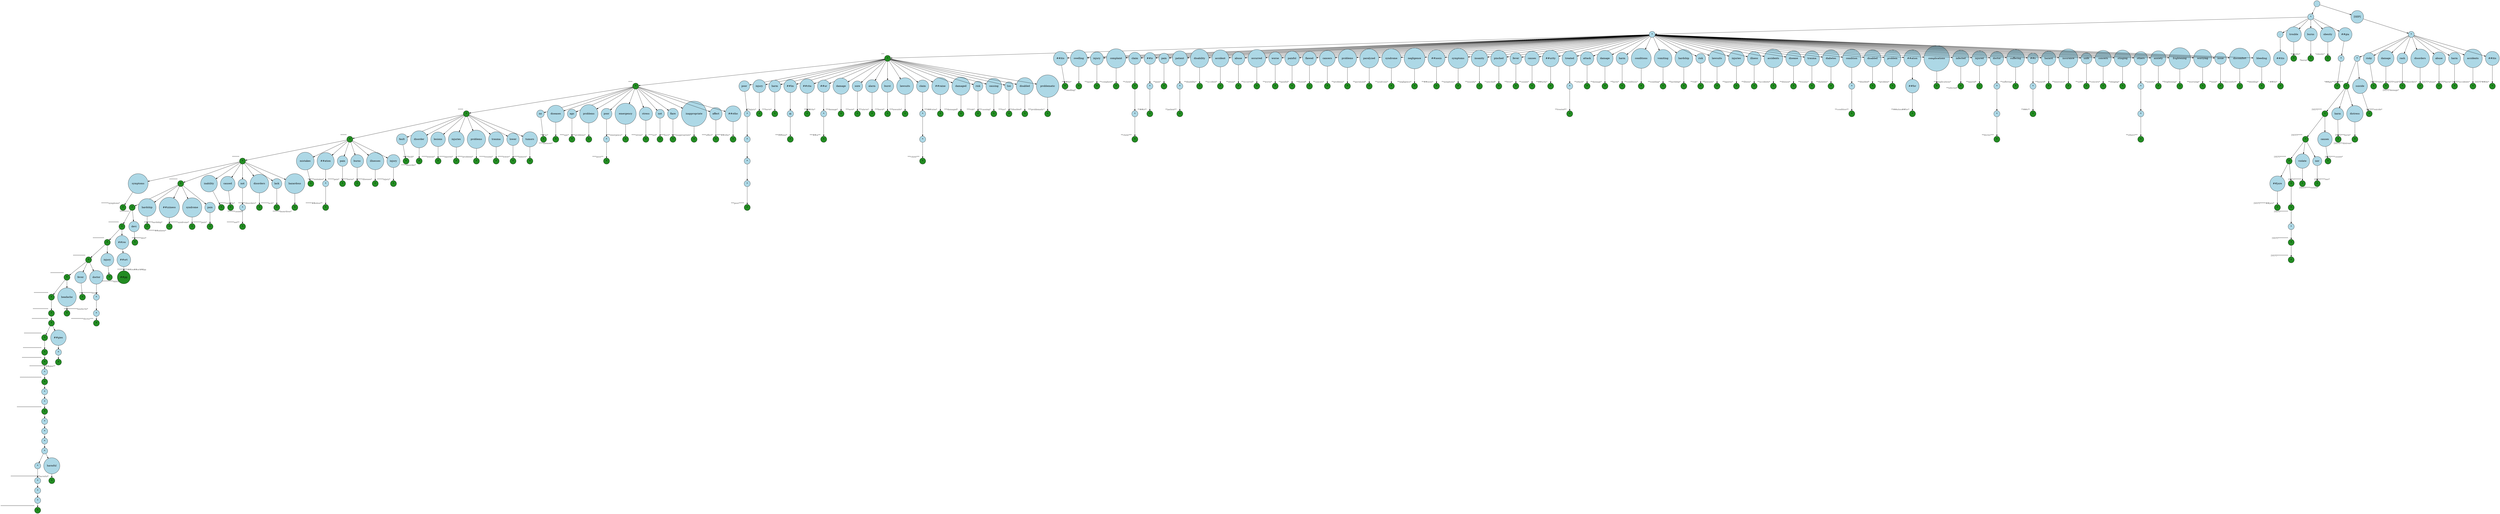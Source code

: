 digraph {
graph [
  nodesep=0.25,
  ranksep=0.3,
  splines=line
];
node [
  style=filled,
  fillcolor=lightblue,
  shape=circle
];
edge [
  arrowsize=0.8,
  color=black
];

93924689693904 [
  label=""
];
93924689733256 [
  label="*"
];
139735017343856 [
  label="*"
];
139735017342176 [
  label="*"
  xlabel=<<FONT COLOR="grey25" POINT-SIZE="12">***</FONT>>
  fillcolor="forestgreen"
  color="black"
];
139735017344000 [
  label="*"
  xlabel=<<FONT COLOR="grey25" POINT-SIZE="12">****</FONT>>
  fillcolor="forestgreen"
  color="black"
];
139735017344144 [
  label="*"
  xlabel=<<FONT COLOR="grey25" POINT-SIZE="12">*****</FONT>>
  fillcolor="forestgreen"
  color="black"
];
139735017344288 [
  label="*"
  xlabel=<<FONT COLOR="grey25" POINT-SIZE="12">******</FONT>>
  fillcolor="forestgreen"
  color="black"
];
139735017344432 [
  label="*"
  xlabel=<<FONT COLOR="grey25" POINT-SIZE="12">*******</FONT>>
  fillcolor="forestgreen"
  color="black"
];
139735017809584 [
  label="symptoms"
];
139735017813872 [
  label="*"
  xlabel=<<FONT COLOR="grey25" POINT-SIZE="12">*******symptoms*</FONT>>
  fillcolor="forestgreen"
  color="black"
];
139735017804720 [
  label="*"
  xlabel=<<FONT COLOR="grey25" POINT-SIZE="12">********</FONT>>
  fillcolor="forestgreen"
  color="black"
];
139735017803312 [
  label="*"
  xlabel=<<FONT COLOR="grey25" POINT-SIZE="12">*********</FONT>>
  fillcolor="forestgreen"
  color="black"
];
139735017802928 [
  label="*"
  xlabel=<<FONT COLOR="grey25" POINT-SIZE="12">**********</FONT>>
  fillcolor="forestgreen"
  color="black"
];
139735017805168 [
  label="*"
  xlabel=<<FONT COLOR="grey25" POINT-SIZE="12">***********</FONT>>
  fillcolor="forestgreen"
  color="black"
];
139735017813552 [
  label="*"
  xlabel=<<FONT COLOR="grey25" POINT-SIZE="12">************</FONT>>
  fillcolor="forestgreen"
  color="black"
];
139735017811888 [
  label="*"
  xlabel=<<FONT COLOR="grey25" POINT-SIZE="12">*************</FONT>>
  fillcolor="forestgreen"
  color="black"
];
139735017805552 [
  label="*"
  xlabel=<<FONT COLOR="grey25" POINT-SIZE="12">**************</FONT>>
  fillcolor="forestgreen"
  color="black"
];
139735017815472 [
  label="*"
  xlabel=<<FONT COLOR="grey25" POINT-SIZE="12">***************</FONT>>
  fillcolor="forestgreen"
  color="black"
];
139735017807408 [
  label="*"
  xlabel=<<FONT COLOR="grey25" POINT-SIZE="12">****************</FONT>>
  fillcolor="forestgreen"
  color="black"
];
139735017813360 [
  label="*"
  xlabel=<<FONT COLOR="grey25" POINT-SIZE="12">*****************</FONT>>
  fillcolor="forestgreen"
  color="black"
];
139735017807472 [
  label="*"
  xlabel=<<FONT COLOR="grey25" POINT-SIZE="12">******************</FONT>>
  fillcolor="forestgreen"
  color="black"
];
139735017814192 [
  label="*"
  xlabel=<<FONT COLOR="grey25" POINT-SIZE="12">*******************</FONT>>
  fillcolor="forestgreen"
  color="black"
];
139735017807600 [
  label="*"
];
139735017803696 [
  label="*"
  xlabel=<<FONT COLOR="grey25" POINT-SIZE="12">*********************</FONT>>
  fillcolor="forestgreen"
  color="black"
];
139735017808176 [
  label="*"
];
139735017813616 [
  label="*"
];
139735050513792 [
  label="*"
  xlabel=<<FONT COLOR="grey25" POINT-SIZE="12">************************</FONT>>
  fillcolor="forestgreen"
  color="black"
];
139735050507152 [
  label="*"
];
139735050505072 [
  label="*"
];
139735050510992 [
  label="*"
];
139735050511312 [
  label="*"
];
139735050505792 [
  label="*"
];
139735050512752 [
  label="*"
];
139735050517312 [
  label="*"
];
139735050512592 [
  label="*"
];
139735050504032 [
  label="*"
  xlabel=<<FONT COLOR="grey25" POINT-SIZE="12">*********************************</FONT>>
  fillcolor="forestgreen"
  color="black"
];
139735050511872 [
  label="harmful"
];
139735050504912 [
  label="*"
  xlabel=<<FONT COLOR="grey25" POINT-SIZE="12">****************************harmful*</FONT>>
  fillcolor="forestgreen"
  color="black"
];
139735017808944 [
  label="##gies"
];
139735017801456 [
  label="*"
];
139739731859440 [
  label="*"
  xlabel=<<FONT COLOR="grey25" POINT-SIZE="12">****************##gies**</FONT>>
  fillcolor="forestgreen"
  color="black"
];
139735017815344 [
  label="headache"
];
139735017807216 [
  label="*"
  xlabel=<<FONT COLOR="grey25" POINT-SIZE="12">*************headache*</FONT>>
  fillcolor="forestgreen"
  color="black"
];
139735017804464 [
  label="fever"
];
139735164545776 [
  label="*"
  xlabel=<<FONT COLOR="grey25" POINT-SIZE="12">************fever*</FONT>>
  fillcolor="forestgreen"
  color="black"
];
139735164546928 [
  label="doctor"
];
139735164538608 [
  label="*"
];
139735164538800 [
  label="*"
];
139735164535792 [
  label="*"
  xlabel=<<FONT COLOR="grey25" POINT-SIZE="12">************doctor***</FONT>>
  fillcolor="forestgreen"
  color="black"
];
139735164536560 [
  label="injury"
];
139735164543152 [
  label="*"
  xlabel=<<FONT COLOR="grey25" POINT-SIZE="12">***********injury*</FONT>>
  fillcolor="forestgreen"
  color="black"
];
139735164535664 [
  label="##ive"
];
139735164547312 [
  label="##ort"
];
139739382122256 [
  label="##pp"
  xlabel=<<FONT COLOR="grey25" POINT-SIZE="12">**********##ive##ort##pp</FONT>>
  fillcolor="forestgreen"
  color="black"
];
139735164540208 [
  label="devi"
];
139735164546544 [
  label="*"
  xlabel=<<FONT COLOR="grey25" POINT-SIZE="12">*********devi*</FONT>>
  fillcolor="forestgreen"
  color="black"
];
139735164543664 [
  label="hardship"
];
139735164547952 [
  label="*"
  xlabel=<<FONT COLOR="grey25" POINT-SIZE="12">********hardship*</FONT>>
  fillcolor="forestgreen"
  color="black"
];
139735164544624 [
  label="##zziness"
];
139735164551024 [
  label="*"
  xlabel=<<FONT COLOR="grey25" POINT-SIZE="12">********##zziness*</FONT>>
  fillcolor="forestgreen"
  color="black"
];
139735164548656 [
  label="syndrome"
];
139735164546608 [
  label="*"
  xlabel=<<FONT COLOR="grey25" POINT-SIZE="12">********syndrome*</FONT>>
  fillcolor="forestgreen"
  color="black"
];
139735164537456 [
  label="pain"
];
139735164537200 [
  label="*"
  xlabel=<<FONT COLOR="grey25" POINT-SIZE="12">********pain*</FONT>>
  fillcolor="forestgreen"
  color="black"
];
139735164535024 [
  label="inability"
];
139735164536304 [
  label="*"
  xlabel=<<FONT COLOR="grey25" POINT-SIZE="12">*******inability*</FONT>>
  fillcolor="forestgreen"
  color="black"
];
139735164544944 [
  label="caused"
];
139735164543984 [
  label="*"
  xlabel=<<FONT COLOR="grey25" POINT-SIZE="12">*******caused*</FONT>>
  fillcolor="forestgreen"
  color="black"
];
139735164538096 [
  label="not"
];
139735164544048 [
  label="*"
];
139735164550384 [
  label="*"
  xlabel=<<FONT COLOR="grey25" POINT-SIZE="12">*******not**</FONT>>
  fillcolor="forestgreen"
  color="black"
];
139735164549552 [
  label="disorders"
];
139735164539312 [
  label="*"
  xlabel=<<FONT COLOR="grey25" POINT-SIZE="12">*******disorders*</FONT>>
  fillcolor="forestgreen"
  color="black"
];
139735164535088 [
  label="lack"
];
139735164538160 [
  label="*"
  xlabel=<<FONT COLOR="grey25" POINT-SIZE="12">*******lack*</FONT>>
  fillcolor="forestgreen"
  color="black"
];
139735164550896 [
  label="hazardous"
];
139735164542000 [
  label="*"
  xlabel=<<FONT COLOR="grey25" POINT-SIZE="12">*******hazardous*</FONT>>
  fillcolor="forestgreen"
  color="black"
];
139735164536752 [
  label="mistakes"
];
139735164541936 [
  label="*"
  xlabel=<<FONT COLOR="grey25" POINT-SIZE="12">******mistakes*</FONT>>
  fillcolor="forestgreen"
  color="black"
];
139735164549616 [
  label="##ation"
];
139735164544688 [
  label="*"
];
139735164542192 [
  label="*"
  xlabel=<<FONT COLOR="grey25" POINT-SIZE="12">******##ation**</FONT>>
  fillcolor="forestgreen"
  color="black"
];
139735164545648 [
  label="pain"
];
139735164541360 [
  label="*"
  xlabel=<<FONT COLOR="grey25" POINT-SIZE="12">******pain*</FONT>>
  fillcolor="forestgreen"
  color="black"
];
139735164549360 [
  label="burns"
];
139735164541040 [
  label="*"
  xlabel=<<FONT COLOR="grey25" POINT-SIZE="12">******burns*</FONT>>
  fillcolor="forestgreen"
  color="black"
];
139735164538672 [
  label="illnesses"
];
139735164547376 [
  label="*"
  xlabel=<<FONT COLOR="grey25" POINT-SIZE="12">******illnesses*</FONT>>
  fillcolor="forestgreen"
  color="black"
];
139735164538480 [
  label="injury"
];
139735164534960 [
  label="*"
  xlabel=<<FONT COLOR="grey25" POINT-SIZE="12">******injury*</FONT>>
  fillcolor="forestgreen"
  color="black"
];
139735164538352 [
  label="fault"
];
139735164545840 [
  label="*"
  xlabel=<<FONT COLOR="grey25" POINT-SIZE="12">*****fault*</FONT>>
  fillcolor="forestgreen"
  color="black"
];
139735164550192 [
  label="disorder"
];
139735164545904 [
  label="*"
  xlabel=<<FONT COLOR="grey25" POINT-SIZE="12">*****disorder*</FONT>>
  fillcolor="forestgreen"
  color="black"
];
139735164540912 [
  label="lesions"
];
139735164539696 [
  label="*"
  xlabel=<<FONT COLOR="grey25" POINT-SIZE="12">*****lesions*</FONT>>
  fillcolor="forestgreen"
  color="black"
];
139735164546032 [
  label="injuries"
];
139735164544112 [
  label="*"
  xlabel=<<FONT COLOR="grey25" POINT-SIZE="12">*****injuries*</FONT>>
  fillcolor="forestgreen"
  color="black"
];
139735164547696 [
  label="problems"
];
139735164539568 [
  label="*"
  xlabel=<<FONT COLOR="grey25" POINT-SIZE="12">*****problems*</FONT>>
  fillcolor="forestgreen"
  color="black"
];
139735164535536 [
  label="trauma"
];
139735018308336 [
  label="*"
  xlabel=<<FONT COLOR="grey25" POINT-SIZE="12">*****trauma*</FONT>>
  fillcolor="forestgreen"
  color="black"
];
139735018320112 [
  label="lower"
];
139735018310064 [
  label="*"
  xlabel=<<FONT COLOR="grey25" POINT-SIZE="12">*****lower*</FONT>>
  fillcolor="forestgreen"
  color="black"
];
139735018312624 [
  label="tumors"
];
139735018308656 [
  label="*"
  xlabel=<<FONT COLOR="grey25" POINT-SIZE="12">*****tumors*</FONT>>
  fillcolor="forestgreen"
  color="black"
];
139735017344240 [
  label="no"
];
139735017427552 [
  label="*"
  xlabel=<<FONT COLOR="grey25" POINT-SIZE="12">****no*</FONT>>
  fillcolor="forestgreen"
  color="black"
];
139735018319920 [
  label="diseases"
];
139735018314800 [
  label="*"
  xlabel=<<FONT COLOR="grey25" POINT-SIZE="12">****diseases*</FONT>>
  fillcolor="forestgreen"
  color="black"
];
139735017428224 [
  label="ago"
];
139735018318832 [
  label="*"
  xlabel=<<FONT COLOR="grey25" POINT-SIZE="12">****ago*</FONT>>
  fillcolor="forestgreen"
  color="black"
];
139735018320048 [
  label="problems"
];
139735018317680 [
  label="*"
  xlabel=<<FONT COLOR="grey25" POINT-SIZE="12">****problems*</FONT>>
  fillcolor="forestgreen"
  color="black"
];
139735018315056 [
  label="poor"
];
139735018310192 [
  label="*"
];
139735018311984 [
  label="*"
  xlabel=<<FONT COLOR="grey25" POINT-SIZE="12">****poor**</FONT>>
  fillcolor="forestgreen"
  color="black"
];
139735018314992 [
  label="emergency"
];
139735018316272 [
  label="*"
  xlabel=<<FONT COLOR="grey25" POINT-SIZE="12">****emergency*</FONT>>
  fillcolor="forestgreen"
  color="black"
];
139735018320688 [
  label="stress"
];
139735018317168 [
  label="*"
  xlabel=<<FONT COLOR="grey25" POINT-SIZE="12">****stress*</FONT>>
  fillcolor="forestgreen"
  color="black"
];
139735017428944 [
  label="not"
];
139735018313200 [
  label="*"
  xlabel=<<FONT COLOR="grey25" POINT-SIZE="12">****not*</FONT>>
  fillcolor="forestgreen"
  color="black"
];
139735018322224 [
  label="flare"
];
139735018320432 [
  label="*"
  xlabel=<<FONT COLOR="grey25" POINT-SIZE="12">****flare*</FONT>>
  fillcolor="forestgreen"
  color="black"
];
139735018315248 [
  label="inappropriate"
];
139735018314352 [
  label="*"
  xlabel=<<FONT COLOR="grey25" POINT-SIZE="12">****inappropriate*</FONT>>
  fillcolor="forestgreen"
  color="black"
];
139735018322416 [
  label="affect"
];
139735018323696 [
  label="*"
  xlabel=<<FONT COLOR="grey25" POINT-SIZE="12">****affect*</FONT>>
  fillcolor="forestgreen"
  color="black"
];
139735018311728 [
  label="##otho"
];
139735018323888 [
  label="*"
  xlabel=<<FONT COLOR="grey25" POINT-SIZE="12">****##otho*</FONT>>
  fillcolor="forestgreen"
  color="black"
];
139735017344096 [
  label="poor"
];
139735018311408 [
  label="*"
];
139735018311600 [
  label="*"
];
139735018308144 [
  label="*"
];
139735018314224 [
  label="*"
];
139735018316336 [
  label="*"
  xlabel=<<FONT COLOR="grey25" POINT-SIZE="12">***poor*****</FONT>>
  fillcolor="forestgreen"
  color="black"
];
139735018321328 [
  label="injury"
];
139735018318256 [
  label="*"
  xlabel=<<FONT COLOR="grey25" POINT-SIZE="12">***injury*</FONT>>
  fillcolor="forestgreen"
  color="black"
];
139735017434704 [
  label="harm"
];
139735018319152 [
  label="*"
  xlabel=<<FONT COLOR="grey25" POINT-SIZE="12">***harm*</FONT>>
  fillcolor="forestgreen"
  color="black"
];
139735017434320 [
  label="##lm"
];
139735018316592 [
  label="ai"
];
139735018320880 [
  label="*"
  xlabel=<<FONT COLOR="grey25" POINT-SIZE="12">***##lmai*</FONT>>
  fillcolor="forestgreen"
  color="black"
];
139735018315952 [
  label="##rita"
];
139735018309808 [
  label="*"
  xlabel=<<FONT COLOR="grey25" POINT-SIZE="12">***##rita*</FONT>>
  fillcolor="forestgreen"
  color="black"
];
139735017428608 [
  label="##ur"
];
139735018312176 [
  label="*"
];
139735018313712 [
  label="*"
  xlabel=<<FONT COLOR="grey25" POINT-SIZE="12">***##ur**</FONT>>
  fillcolor="forestgreen"
  color="black"
];
139735018322352 [
  label="damage"
];
139735018309936 [
  label="*"
  xlabel=<<FONT COLOR="grey25" POINT-SIZE="12">***damage*</FONT>>
  fillcolor="forestgreen"
  color="black"
];
139735017436864 [
  label="sore"
];
139735018321648 [
  label="*"
  xlabel=<<FONT COLOR="grey25" POINT-SIZE="12">***sore*</FONT>>
  fillcolor="forestgreen"
  color="black"
];
139735018308720 [
  label="alarm"
];
139735018322608 [
  label="*"
  xlabel=<<FONT COLOR="grey25" POINT-SIZE="12">***alarm*</FONT>>
  fillcolor="forestgreen"
  color="black"
];
139735018314096 [
  label="burst"
];
139735018313392 [
  label="*"
  xlabel=<<FONT COLOR="grey25" POINT-SIZE="12">***burst*</FONT>>
  fillcolor="forestgreen"
  color="black"
];
139735018322544 [
  label="lawsuits"
];
139735018309872 [
  label="*"
  xlabel=<<FONT COLOR="grey25" POINT-SIZE="12">***lawsuits*</FONT>>
  fillcolor="forestgreen"
  color="black"
];
139735018323504 [
  label="claim"
];
139735018315376 [
  label="*"
];
139735018320496 [
  label="*"
];
139735018309744 [
  label="*"
  xlabel=<<FONT COLOR="grey25" POINT-SIZE="12">***claim***</FONT>>
  fillcolor="forestgreen"
  color="black"
];
139735018312048 [
  label="##raine"
];
139735018313904 [
  label="*"
  xlabel=<<FONT COLOR="grey25" POINT-SIZE="12">***##raine*</FONT>>
  fillcolor="forestgreen"
  color="black"
];
139735018309424 [
  label="damaged"
];
139735018322992 [
  label="*"
  xlabel=<<FONT COLOR="grey25" POINT-SIZE="12">***damaged*</FONT>>
  fillcolor="forestgreen"
  color="black"
];
139735016996912 [
  label="risk"
];
139735018323184 [
  label="*"
  xlabel=<<FONT COLOR="grey25" POINT-SIZE="12">***risk*</FONT>>
  fillcolor="forestgreen"
  color="black"
];
139735018314736 [
  label="causing"
];
139735018312496 [
  label="*"
  xlabel=<<FONT COLOR="grey25" POINT-SIZE="12">***causing*</FONT>>
  fillcolor="forestgreen"
  color="black"
];
139735016997728 [
  label="too"
];
139735016997920 [
  label="*"
  xlabel=<<FONT COLOR="grey25" POINT-SIZE="12">***too*</FONT>>
  fillcolor="forestgreen"
  color="black"
];
139735018313136 [
  label="disabled"
];
139735018311664 [
  label="*"
  xlabel=<<FONT COLOR="grey25" POINT-SIZE="12">***disabled*</FONT>>
  fillcolor="forestgreen"
  color="black"
];
139735018311472 [
  label="problematic"
];
139735018307824 [
  label="*"
  xlabel=<<FONT COLOR="grey25" POINT-SIZE="12">***problematic*</FONT>>
  fillcolor="forestgreen"
  color="black"
];
139735018318192 [
  label="##itis"
];
139735018319536 [
  label="*"
  xlabel=<<FONT COLOR="grey25" POINT-SIZE="12">**##itis*</FONT>>
  fillcolor="forestgreen"
  color="black"
];
139735018321776 [
  label="swelling"
];
139735018317040 [
  label="*"
  xlabel=<<FONT COLOR="grey25" POINT-SIZE="12">**swelling*</FONT>>
  fillcolor="forestgreen"
  color="black"
];
139735018310768 [
  label="injury"
];
139735018318576 [
  label="*"
  xlabel=<<FONT COLOR="grey25" POINT-SIZE="12">**injury*</FONT>>
  fillcolor="forestgreen"
  color="black"
];
139739381295792 [
  label="complaint"
];
139739381287536 [
  label="*"
  xlabel=<<FONT COLOR="grey25" POINT-SIZE="12">**complaint*</FONT>>
  fillcolor="forestgreen"
  color="black"
];
139735017000944 [
  label="claim"
];
139739381289904 [
  label="*"
  xlabel=<<FONT COLOR="grey25" POINT-SIZE="12">**claim*</FONT>>
  fillcolor="forestgreen"
  color="black"
];
139739381289456 [
  label="*"
];
139739381289712 [
  label="*"
  xlabel=<<FONT COLOR="grey25" POINT-SIZE="12">**claim***</FONT>>
  fillcolor="forestgreen"
  color="black"
];
139735017001040 [
  label="##is"
];
139735017002048 [
  label="*"
];
139739381289776 [
  label="*"
  xlabel=<<FONT COLOR="grey25" POINT-SIZE="12">**##is**</FONT>>
  fillcolor="forestgreen"
  color="black"
];
139735017002000 [
  label="pain"
];
139735017002720 [
  label="*"
  xlabel=<<FONT COLOR="grey25" POINT-SIZE="12">**pain*</FONT>>
  fillcolor="forestgreen"
  color="black"
];
139739250535408 [
  label="patient"
];
139739381882160 [
  label="*"
];
139739381883184 [
  label="*"
  xlabel=<<FONT COLOR="grey25" POINT-SIZE="12">**patient**</FONT>>
  fillcolor="forestgreen"
  color="black"
];
139739381885552 [
  label="disability"
];
139739383198960 [
  label="*"
  xlabel=<<FONT COLOR="grey25" POINT-SIZE="12">**disability*</FONT>>
  fillcolor="forestgreen"
  color="black"
];
139739378814128 [
  label="accident"
];
139739378799472 [
  label="*"
  xlabel=<<FONT COLOR="grey25" POINT-SIZE="12">**accident*</FONT>>
  fillcolor="forestgreen"
  color="black"
];
139735017004256 [
  label="abuse"
];
139739731273264 [
  label="*"
  xlabel=<<FONT COLOR="grey25" POINT-SIZE="12">**abuse*</FONT>>
  fillcolor="forestgreen"
  color="black"
];
139739731279408 [
  label="occurred"
];
139739378982192 [
  label="*"
  xlabel=<<FONT COLOR="grey25" POINT-SIZE="12">**occurred*</FONT>>
  fillcolor="forestgreen"
  color="black"
];
139735017005312 [
  label="worse"
];
139739378982640 [
  label="*"
  xlabel=<<FONT COLOR="grey25" POINT-SIZE="12">**worse*</FONT>>
  fillcolor="forestgreen"
  color="black"
];
139739378985968 [
  label="painful"
];
139739984803952 [
  label="*"
  xlabel=<<FONT COLOR="grey25" POINT-SIZE="12">**painful*</FONT>>
  fillcolor="forestgreen"
  color="black"
];
139739986005488 [
  label="flawed"
];
139739378843952 [
  label="*"
  xlabel=<<FONT COLOR="grey25" POINT-SIZE="12">**flawed*</FONT>>
  fillcolor="forestgreen"
  color="black"
];
139739378854384 [
  label="cancers"
];
139739382195440 [
  label="*"
  xlabel=<<FONT COLOR="grey25" POINT-SIZE="12">**cancers*</FONT>>
  fillcolor="forestgreen"
  color="black"
];
139739382191344 [
  label="problems"
];
139739381947888 [
  label="*"
  xlabel=<<FONT COLOR="grey25" POINT-SIZE="12">**problems*</FONT>>
  fillcolor="forestgreen"
  color="black"
];
139739381945520 [
  label="paralyzed"
];
139731742501616 [
  label="*"
  xlabel=<<FONT COLOR="grey25" POINT-SIZE="12">**paralyzed*</FONT>>
  fillcolor="forestgreen"
  color="black"
];
139739992473776 [
  label="syndrome"
];
139739382044656 [
  label="*"
  xlabel=<<FONT COLOR="grey25" POINT-SIZE="12">**syndrome*</FONT>>
  fillcolor="forestgreen"
  color="black"
];
139739382053680 [
  label="negligence"
];
139739378911600 [
  label="*"
  xlabel=<<FONT COLOR="grey25" POINT-SIZE="12">**negligence*</FONT>>
  fillcolor="forestgreen"
  color="black"
];
139739378924912 [
  label="##nosis"
];
139739380522160 [
  label="*"
  xlabel=<<FONT COLOR="grey25" POINT-SIZE="12">**##nosis*</FONT>>
  fillcolor="forestgreen"
  color="black"
];
139739380523568 [
  label="symptoms"
];
139739380529520 [
  label="*"
  xlabel=<<FONT COLOR="grey25" POINT-SIZE="12">**symptoms*</FONT>>
  fillcolor="forestgreen"
  color="black"
];
139739380520944 [
  label="insanity"
];
139739380520752 [
  label="*"
  xlabel=<<FONT COLOR="grey25" POINT-SIZE="12">**insanity*</FONT>>
  fillcolor="forestgreen"
  color="black"
];
139739380518064 [
  label="pinched"
];
139739380522736 [
  label="*"
  xlabel=<<FONT COLOR="grey25" POINT-SIZE="12">**pinched*</FONT>>
  fillcolor="forestgreen"
  color="black"
];
139735017008576 [
  label="fever"
];
139739380529264 [
  label="*"
  xlabel=<<FONT COLOR="grey25" POINT-SIZE="12">**fever*</FONT>>
  fillcolor="forestgreen"
  color="black"
];
139739380516080 [
  label="causes"
];
139739380524144 [
  label="*"
  xlabel=<<FONT COLOR="grey25" POINT-SIZE="12">**causes*</FONT>>
  fillcolor="forestgreen"
  color="black"
];
139739380530352 [
  label="##urity"
];
139739382233008 [
  label="*"
  xlabel=<<FONT COLOR="grey25" POINT-SIZE="12">**##urity*</FONT>>
  fillcolor="forestgreen"
  color="black"
];
139739382219184 [
  label="treated"
];
139739382218992 [
  label="*"
];
139739583491184 [
  label="*"
  xlabel=<<FONT COLOR="grey25" POINT-SIZE="12">**treated**</FONT>>
  fillcolor="forestgreen"
  color="black"
];
139739381992432 [
  label="attack"
];
139735051309808 [
  label="*"
  xlabel=<<FONT COLOR="grey25" POINT-SIZE="12">**attack*</FONT>>
  fillcolor="forestgreen"
  color="black"
];
139735051315248 [
  label="damage"
];
139735051313584 [
  label="*"
  xlabel=<<FONT COLOR="grey25" POINT-SIZE="12">**damage*</FONT>>
  fillcolor="forestgreen"
  color="black"
];
139735017011312 [
  label="harm"
];
139735017012992 [
  label="*"
  xlabel=<<FONT COLOR="grey25" POINT-SIZE="12">**harm*</FONT>>
  fillcolor="forestgreen"
  color="black"
];
139735051320176 [
  label="conditions"
];
139735051320240 [
  label="*"
  xlabel=<<FONT COLOR="grey25" POINT-SIZE="12">**conditions*</FONT>>
  fillcolor="forestgreen"
  color="black"
];
139735051308528 [
  label="vomiting"
];
139735051311536 [
  label="*"
  xlabel=<<FONT COLOR="grey25" POINT-SIZE="12">**vomiting*</FONT>>
  fillcolor="forestgreen"
  color="black"
];
139735051310704 [
  label="hardship"
];
139735051310640 [
  label="*"
  xlabel=<<FONT COLOR="grey25" POINT-SIZE="12">**hardship*</FONT>>
  fillcolor="forestgreen"
  color="black"
];
139734213509648 [
  label="risk"
];
139734213509264 [
  label="*"
  xlabel=<<FONT COLOR="grey25" POINT-SIZE="12">**risk*</FONT>>
  fillcolor="forestgreen"
  color="black"
];
139735051309296 [
  label="lawsuits"
];
139735051317296 [
  label="*"
  xlabel=<<FONT COLOR="grey25" POINT-SIZE="12">**lawsuits*</FONT>>
  fillcolor="forestgreen"
  color="black"
];
139735051314608 [
  label="injuries"
];
139735051312560 [
  label="*"
  xlabel=<<FONT COLOR="grey25" POINT-SIZE="12">**injuries*</FONT>>
  fillcolor="forestgreen"
  color="black"
];
139735051312432 [
  label="illness"
];
139735051305264 [
  label="*"
  xlabel=<<FONT COLOR="grey25" POINT-SIZE="12">**illness*</FONT>>
  fillcolor="forestgreen"
  color="black"
];
139735051311024 [
  label="accidents"
];
139735051319024 [
  label="*"
  xlabel=<<FONT COLOR="grey25" POINT-SIZE="12">**accidents*</FONT>>
  fillcolor="forestgreen"
  color="black"
];
139735051313200 [
  label="disease"
];
139735051310384 [
  label="*"
  xlabel=<<FONT COLOR="grey25" POINT-SIZE="12">**disease*</FONT>>
  fillcolor="forestgreen"
  color="black"
];
139735051317744 [
  label="trauma"
];
139735051309680 [
  label="*"
  xlabel=<<FONT COLOR="grey25" POINT-SIZE="12">**trauma*</FONT>>
  fillcolor="forestgreen"
  color="black"
];
139735051306544 [
  label="diabetes"
];
139735051316720 [
  label="*"
  xlabel=<<FONT COLOR="grey25" POINT-SIZE="12">**diabetes*</FONT>>
  fillcolor="forestgreen"
  color="black"
];
139735051314544 [
  label="condition"
];
139735051317104 [
  label="*"
];
139735051307568 [
  label="*"
  xlabel=<<FONT COLOR="grey25" POINT-SIZE="12">**condition**</FONT>>
  fillcolor="forestgreen"
  color="black"
];
139735051311216 [
  label="disabled"
];
139735051316144 [
  label="*"
  xlabel=<<FONT COLOR="grey25" POINT-SIZE="12">**disabled*</FONT>>
  fillcolor="forestgreen"
  color="black"
];
139735051314288 [
  label="problem"
];
139735051310128 [
  label="*"
  xlabel=<<FONT COLOR="grey25" POINT-SIZE="12">**problem*</FONT>>
  fillcolor="forestgreen"
  color="black"
];
139735051318256 [
  label="##ation"
];
139735051305072 [
  label="##for"
];
139735051305904 [
  label="*"
  xlabel=<<FONT COLOR="grey25" POINT-SIZE="12">**##ation##for*</FONT>>
  fillcolor="forestgreen"
  color="black"
];
139735051309232 [
  label="complications"
];
139735051307440 [
  label="*"
  xlabel=<<FONT COLOR="grey25" POINT-SIZE="12">**complications*</FONT>>
  fillcolor="forestgreen"
  color="black"
];
139735051313712 [
  label="infected"
];
139735051314416 [
  label="*"
  xlabel=<<FONT COLOR="grey25" POINT-SIZE="12">**infected*</FONT>>
  fillcolor="forestgreen"
  color="black"
];
139735051316080 [
  label="injured"
];
139735051315888 [
  label="*"
  xlabel=<<FONT COLOR="grey25" POINT-SIZE="12">**injured*</FONT>>
  fillcolor="forestgreen"
  color="black"
];
139735051320304 [
  label="doctor"
];
139735051317360 [
  label="*"
];
139735051306416 [
  label="*"
];
139735051318320 [
  label="*"
  xlabel=<<FONT COLOR="grey25" POINT-SIZE="12">**doctor***</FONT>>
  fillcolor="forestgreen"
  color="black"
];
139735051315824 [
  label="suffering"
];
139735051319664 [
  label="*"
  xlabel=<<FONT COLOR="grey25" POINT-SIZE="12">**suffering*</FONT>>
  fillcolor="forestgreen"
  color="black"
];
139734213517568 [
  label="##x"
];
139734213518192 [
  label="*"
];
139734213517904 [
  label="*"
  xlabel=<<FONT COLOR="grey25" POINT-SIZE="12">**##x**</FONT>>
  fillcolor="forestgreen"
  color="black"
];
139735051311408 [
  label="hazard"
];
139735051305648 [
  label="*"
  xlabel=<<FONT COLOR="grey25" POINT-SIZE="12">**hazard*</FONT>>
  fillcolor="forestgreen"
  color="black"
];
139735051310576 [
  label="insurance"
];
139735051312752 [
  label="*"
  xlabel=<<FONT COLOR="grey25" POINT-SIZE="12">**insurance*</FONT>>
  fillcolor="forestgreen"
  color="black"
];
139734213518672 [
  label="unfit"
];
139735051309936 [
  label="*"
  xlabel=<<FONT COLOR="grey25" POINT-SIZE="12">**unfit*</FONT>>
  fillcolor="forestgreen"
  color="black"
];
139735051320752 [
  label="concern"
];
139735051306352 [
  label="*"
  xlabel=<<FONT COLOR="grey25" POINT-SIZE="12">**concern*</FONT>>
  fillcolor="forestgreen"
  color="black"
];
139735051321008 [
  label="stinging"
];
139735051318192 [
  label="*"
  xlabel=<<FONT COLOR="grey25" POINT-SIZE="12">**stinging*</FONT>>
  fillcolor="forestgreen"
  color="black"
];
139735051318064 [
  label="others"
];
139735051305200 [
  label="*"
];
139735051315120 [
  label="*"
];
139735051310896 [
  label="*"
  xlabel=<<FONT COLOR="grey25" POINT-SIZE="12">**others***</FONT>>
  fillcolor="forestgreen"
  color="black"
];
139735051309744 [
  label="anxiety"
];
139735051312816 [
  label="*"
  xlabel=<<FONT COLOR="grey25" POINT-SIZE="12">**anxiety*</FONT>>
  fillcolor="forestgreen"
  color="black"
];
139735051314992 [
  label="frightening"
];
139735051311088 [
  label="*"
  xlabel=<<FONT COLOR="grey25" POINT-SIZE="12">**frightening*</FONT>>
  fillcolor="forestgreen"
  color="black"
];
139735051318512 [
  label="worrying"
];
139735051320112 [
  label="*"
  xlabel=<<FONT COLOR="grey25" POINT-SIZE="12">**worrying*</FONT>>
  fillcolor="forestgreen"
  color="black"
];
139734213522896 [
  label="issue"
];
139735051307120 [
  label="*"
  xlabel=<<FONT COLOR="grey25" POINT-SIZE="12">**issue*</FONT>>
  fillcolor="forestgreen"
  color="black"
];
139735051315056 [
  label="discomfort"
];
139735051316208 [
  label="*"
  xlabel=<<FONT COLOR="grey25" POINT-SIZE="12">**discomfort*</FONT>>
  fillcolor="forestgreen"
  color="black"
];
139735051309872 [
  label="bleeding"
];
139735051309552 [
  label="*"
  xlabel=<<FONT COLOR="grey25" POINT-SIZE="12">**bleeding*</FONT>>
  fillcolor="forestgreen"
  color="black"
];
139735017342464 [
  label="."
];
139735051309168 [
  label="##itis"
];
139735051316464 [
  label="*"
  xlabel=<<FONT COLOR="grey25" POINT-SIZE="12">*.##itis*</FONT>>
  fillcolor="forestgreen"
  color="black"
];
139735051312944 [
  label="trouble"
];
139735016748272 [
  label="*"
  xlabel=<<FONT COLOR="grey25" POINT-SIZE="12">*trouble*</FONT>>
  fillcolor="forestgreen"
  color="black"
];
139734213524720 [
  label="burns"
];
139734213524912 [
  label="*"
  xlabel=<<FONT COLOR="grey25" POINT-SIZE="12">*burns*</FONT>>
  fillcolor="forestgreen"
  color="black"
];
139735016735472 [
  label="obesity"
];
139735016749296 [
  label="*"
  xlabel=<<FONT COLOR="grey25" POINT-SIZE="12">*obesity*</FONT>>
  fillcolor="forestgreen"
  color="black"
];
139734213510848 [
  label="##gia"
];
139734213523088 [
  label="*"
];
139735016743472 [
  label="*"
  xlabel=<<FONT COLOR="grey25" POINT-SIZE="12">*##gia**</FONT>>
  fillcolor="forestgreen"
  color="black"
];
139735164468224 [
  label="[SEP]"
];
139734213591232 [
  label="*"
];
139734213591424 [
  label="*"
];
139735016741744 [
  label="*"
  xlabel=<<FONT COLOR="grey25" POINT-SIZE="12">[SEP]***</FONT>>
  fillcolor="forestgreen"
  color="black"
];
139735016742960 [
  label="*"
  xlabel=<<FONT COLOR="grey25" POINT-SIZE="12">[SEP]****</FONT>>
  fillcolor="forestgreen"
  color="black"
];
139735016735536 [
  label="*"
  xlabel=<<FONT COLOR="grey25" POINT-SIZE="12">[SEP]*****</FONT>>
  fillcolor="forestgreen"
  color="black"
];
139735016748464 [
  label="*"
  xlabel=<<FONT COLOR="grey25" POINT-SIZE="12">[SEP]******</FONT>>
  fillcolor="forestgreen"
  color="black"
];
139735016744816 [
  label="##jure"
];
139735016740144 [
  label="*"
  xlabel=<<FONT COLOR="grey25" POINT-SIZE="12">[SEP]******##jure*</FONT>>
  fillcolor="forestgreen"
  color="black"
];
139735016747056 [
  label="*"
  xlabel=<<FONT COLOR="grey25" POINT-SIZE="12">[SEP]*******</FONT>>
  fillcolor="forestgreen"
  color="black"
];
139735016749424 [
  label="*"
  xlabel=<<FONT COLOR="grey25" POINT-SIZE="12">[SEP]********</FONT>>
  fillcolor="forestgreen"
  color="black"
];
139735016744048 [
  label="*"
];
139735016750832 [
  label="*"
  xlabel=<<FONT COLOR="grey25" POINT-SIZE="12">[SEP]**********</FONT>>
  fillcolor="forestgreen"
  color="black"
];
139735016738864 [
  label="*"
  xlabel=<<FONT COLOR="grey25" POINT-SIZE="12">[SEP]***********</FONT>>
  fillcolor="forestgreen"
  color="black"
];
139735016735152 [
  label="violate"
];
139735016745136 [
  label="*"
  xlabel=<<FONT COLOR="grey25" POINT-SIZE="12">[SEP]*****violate*</FONT>>
  fillcolor="forestgreen"
  color="black"
];
139735016736944 [
  label="nor"
];
139735016737200 [
  label="*"
  xlabel=<<FONT COLOR="grey25" POINT-SIZE="12">[SEP]*****nor*</FONT>>
  fillcolor="forestgreen"
  color="black"
];
139735016747568 [
  label="causes"
];
139735016739120 [
  label="*"
  xlabel=<<FONT COLOR="grey25" POINT-SIZE="12">[SEP]****causes*</FONT>>
  fillcolor="forestgreen"
  color="black"
];
139735016737136 [
  label="harm"
];
139735016737072 [
  label="*"
  xlabel=<<FONT COLOR="grey25" POINT-SIZE="12">[SEP]***harm*</FONT>>
  fillcolor="forestgreen"
  color="black"
];
139735016735344 [
  label="distress"
];
139735016742448 [
  label="*"
  xlabel=<<FONT COLOR="grey25" POINT-SIZE="12">[SEP]***distress*</FONT>>
  fillcolor="forestgreen"
  color="black"
];
139735016739440 [
  label="suicide"
];
139735016742768 [
  label="*"
  xlabel=<<FONT COLOR="grey25" POINT-SIZE="12">[SEP]**suicide*</FONT>>
  fillcolor="forestgreen"
  color="black"
];
139735016747760 [
  label="risky"
];
139735016743344 [
  label="*"
  xlabel=<<FONT COLOR="grey25" POINT-SIZE="12">[SEP]*risky*</FONT>>
  fillcolor="forestgreen"
  color="black"
];
139735016740976 [
  label="damage"
];
139735016738416 [
  label="*"
  xlabel=<<FONT COLOR="grey25" POINT-SIZE="12">[SEP]*damage*</FONT>>
  fillcolor="forestgreen"
  color="black"
];
139735016748656 [
  label="rash"
];
139735016737328 [
  label="*"
  xlabel=<<FONT COLOR="grey25" POINT-SIZE="12">[SEP]*rash*</FONT>>
  fillcolor="forestgreen"
  color="black"
];
139735016736368 [
  label="disorders"
];
139735016735664 [
  label="*"
  xlabel=<<FONT COLOR="grey25" POINT-SIZE="12">[SEP]*disorders*</FONT>>
  fillcolor="forestgreen"
  color="black"
];
139735016741104 [
  label="abuse"
];
139735016749936 [
  label="*"
  xlabel=<<FONT COLOR="grey25" POINT-SIZE="12">[SEP]*abuse*</FONT>>
  fillcolor="forestgreen"
  color="black"
];
139735016750320 [
  label="harm"
];
139735016738352 [
  label="*"
  xlabel=<<FONT COLOR="grey25" POINT-SIZE="12">[SEP]*harm*</FONT>>
  fillcolor="forestgreen"
  color="black"
];
139735016747824 [
  label="accidents"
];
139735016747184 [
  label="*"
  xlabel=<<FONT COLOR="grey25" POINT-SIZE="12">[SEP]*accidents*</FONT>>
  fillcolor="forestgreen"
  color="black"
];
139735016739312 [
  label="##itis"
];
139735016739888 [
  label="*"
  xlabel=<<FONT COLOR="grey25" POINT-SIZE="12">[SEP]*##itis*</FONT>>
  fillcolor="forestgreen"
  color="black"
];
139735017809584 -> 139735017813872 [

];
139735017344432 -> 139735017809584 [

];
139735050512592 -> 139735050504032 [

];
139735050517312 -> 139735050512592 [

];
139735050512752 -> 139735050517312 [

];
139735050505792 -> 139735050512752 [

];
139735050511312 -> 139735050505792 [

];
139735050511872 -> 139735050504912 [

];
139735050511312 -> 139735050511872 [

];
139735050510992 -> 139735050511312 [

];
139735050505072 -> 139735050510992 [

];
139735050507152 -> 139735050505072 [

];
139735050513792 -> 139735050507152 [

];
139735017813616 -> 139735050513792 [

];
139735017808176 -> 139735017813616 [

];
139735017803696 -> 139735017808176 [

];
139735017807600 -> 139735017803696 [

];
139735017814192 -> 139735017807600 [

];
139735017807472 -> 139735017814192 [

];
139735017813360 -> 139735017807472 [

];
139735017807408 -> 139735017813360 [

];
139735017801456 -> 139739731859440 [

];
139735017808944 -> 139735017801456 [

];
139735017807408 -> 139735017808944 [

];
139735017815472 -> 139735017807408 [

];
139735017805552 -> 139735017815472 [

];
139735017811888 -> 139735017805552 [

];
139735017815344 -> 139735017807216 [

];
139735017811888 -> 139735017815344 [

];
139735017813552 -> 139735017811888 [

];
139735017804464 -> 139735164545776 [

];
139735017813552 -> 139735017804464 [

];
139735164538800 -> 139735164535792 [

];
139735164538608 -> 139735164538800 [

];
139735164546928 -> 139735164538608 [

];
139735017813552 -> 139735164546928 [

];
139735017805168 -> 139735017813552 [

];
139735164536560 -> 139735164543152 [

];
139735017805168 -> 139735164536560 [

];
139735017802928 -> 139735017805168 [

];
139735164547312 -> 139739382122256 [

];
139735164535664 -> 139735164547312 [

];
139735017802928 -> 139735164535664 [

];
139735017803312 -> 139735017802928 [

];
139735164540208 -> 139735164546544 [

];
139735017803312 -> 139735164540208 [

];
139735017804720 -> 139735017803312 [

];
139735164543664 -> 139735164547952 [

];
139735017804720 -> 139735164543664 [

];
139735164544624 -> 139735164551024 [

];
139735017804720 -> 139735164544624 [

];
139735164548656 -> 139735164546608 [

];
139735017804720 -> 139735164548656 [

];
139735164537456 -> 139735164537200 [

];
139735017804720 -> 139735164537456 [

];
139735017344432 -> 139735017804720 [

];
139735164535024 -> 139735164536304 [

];
139735017344432 -> 139735164535024 [

];
139735164544944 -> 139735164543984 [

];
139735017344432 -> 139735164544944 [

];
139735164544048 -> 139735164550384 [

];
139735164538096 -> 139735164544048 [

];
139735017344432 -> 139735164538096 [

];
139735164549552 -> 139735164539312 [

];
139735017344432 -> 139735164549552 [

];
139735164535088 -> 139735164538160 [

];
139735017344432 -> 139735164535088 [

];
139735164550896 -> 139735164542000 [

];
139735017344432 -> 139735164550896 [

];
139735017344288 -> 139735017344432 [

];
139735164536752 -> 139735164541936 [

];
139735017344288 -> 139735164536752 [

];
139735164544688 -> 139735164542192 [

];
139735164549616 -> 139735164544688 [

];
139735017344288 -> 139735164549616 [

];
139735164545648 -> 139735164541360 [

];
139735017344288 -> 139735164545648 [

];
139735164549360 -> 139735164541040 [

];
139735017344288 -> 139735164549360 [

];
139735164538672 -> 139735164547376 [

];
139735017344288 -> 139735164538672 [

];
139735164538480 -> 139735164534960 [

];
139735017344288 -> 139735164538480 [

];
139735017344144 -> 139735017344288 [

];
139735164538352 -> 139735164545840 [

];
139735017344144 -> 139735164538352 [

];
139735164550192 -> 139735164545904 [

];
139735017344144 -> 139735164550192 [

];
139735164540912 -> 139735164539696 [

];
139735017344144 -> 139735164540912 [

];
139735164546032 -> 139735164544112 [

];
139735017344144 -> 139735164546032 [

];
139735164547696 -> 139735164539568 [

];
139735017344144 -> 139735164547696 [

];
139735164535536 -> 139735018308336 [

];
139735017344144 -> 139735164535536 [

];
139735018320112 -> 139735018310064 [

];
139735017344144 -> 139735018320112 [

];
139735018312624 -> 139735018308656 [

];
139735017344144 -> 139735018312624 [

];
139735017344000 -> 139735017344144 [

];
139735017344240 -> 139735017427552 [

];
139735017344000 -> 139735017344240 [

];
139735018319920 -> 139735018314800 [

];
139735017344000 -> 139735018319920 [

];
139735017428224 -> 139735018318832 [

];
139735017344000 -> 139735017428224 [

];
139735018320048 -> 139735018317680 [

];
139735017344000 -> 139735018320048 [

];
139735018310192 -> 139735018311984 [

];
139735018315056 -> 139735018310192 [

];
139735017344000 -> 139735018315056 [

];
139735018314992 -> 139735018316272 [

];
139735017344000 -> 139735018314992 [

];
139735018320688 -> 139735018317168 [

];
139735017344000 -> 139735018320688 [

];
139735017428944 -> 139735018313200 [

];
139735017344000 -> 139735017428944 [

];
139735018322224 -> 139735018320432 [

];
139735017344000 -> 139735018322224 [

];
139735018315248 -> 139735018314352 [

];
139735017344000 -> 139735018315248 [

];
139735018322416 -> 139735018323696 [

];
139735017344000 -> 139735018322416 [

];
139735018311728 -> 139735018323888 [

];
139735017344000 -> 139735018311728 [

];
139735017342176 -> 139735017344000 [

];
139735018314224 -> 139735018316336 [

];
139735018308144 -> 139735018314224 [

];
139735018311600 -> 139735018308144 [

];
139735018311408 -> 139735018311600 [

];
139735017344096 -> 139735018311408 [

];
139735017342176 -> 139735017344096 [

];
139735018321328 -> 139735018318256 [

];
139735017342176 -> 139735018321328 [

];
139735017434704 -> 139735018319152 [

];
139735017342176 -> 139735017434704 [

];
139735018316592 -> 139735018320880 [

];
139735017434320 -> 139735018316592 [

];
139735017342176 -> 139735017434320 [

];
139735018315952 -> 139735018309808 [

];
139735017342176 -> 139735018315952 [

];
139735018312176 -> 139735018313712 [

];
139735017428608 -> 139735018312176 [

];
139735017342176 -> 139735017428608 [

];
139735018322352 -> 139735018309936 [

];
139735017342176 -> 139735018322352 [

];
139735017436864 -> 139735018321648 [

];
139735017342176 -> 139735017436864 [

];
139735018308720 -> 139735018322608 [

];
139735017342176 -> 139735018308720 [

];
139735018314096 -> 139735018313392 [

];
139735017342176 -> 139735018314096 [

];
139735018322544 -> 139735018309872 [

];
139735017342176 -> 139735018322544 [

];
139735018320496 -> 139735018309744 [

];
139735018315376 -> 139735018320496 [

];
139735018323504 -> 139735018315376 [

];
139735017342176 -> 139735018323504 [

];
139735018312048 -> 139735018313904 [

];
139735017342176 -> 139735018312048 [

];
139735018309424 -> 139735018322992 [

];
139735017342176 -> 139735018309424 [

];
139735016996912 -> 139735018323184 [

];
139735017342176 -> 139735016996912 [

];
139735018314736 -> 139735018312496 [

];
139735017342176 -> 139735018314736 [

];
139735016997728 -> 139735016997920 [

];
139735017342176 -> 139735016997728 [

];
139735018313136 -> 139735018311664 [

];
139735017342176 -> 139735018313136 [

];
139735018311472 -> 139735018307824 [

];
139735017342176 -> 139735018311472 [

];
139735017343856 -> 139735017342176 [

];
139735018318192 -> 139735018319536 [

];
139735017343856 -> 139735018318192 [

];
139735018321776 -> 139735018317040 [

];
139735017343856 -> 139735018321776 [

];
139735018310768 -> 139735018318576 [

];
139735017343856 -> 139735018310768 [

];
139739381295792 -> 139739381287536 [

];
139735017343856 -> 139739381295792 [

];
139739381289456 -> 139739381289712 [

];
139739381289904 -> 139739381289456 [

];
139735017000944 -> 139739381289904 [

];
139735017343856 -> 139735017000944 [

];
139735017002048 -> 139739381289776 [

];
139735017001040 -> 139735017002048 [

];
139735017343856 -> 139735017001040 [

];
139735017002000 -> 139735017002720 [

];
139735017343856 -> 139735017002000 [

];
139739381882160 -> 139739381883184 [

];
139739250535408 -> 139739381882160 [

];
139735017343856 -> 139739250535408 [

];
139739381885552 -> 139739383198960 [

];
139735017343856 -> 139739381885552 [

];
139739378814128 -> 139739378799472 [

];
139735017343856 -> 139739378814128 [

];
139735017004256 -> 139739731273264 [

];
139735017343856 -> 139735017004256 [

];
139739731279408 -> 139739378982192 [

];
139735017343856 -> 139739731279408 [

];
139735017005312 -> 139739378982640 [

];
139735017343856 -> 139735017005312 [

];
139739378985968 -> 139739984803952 [

];
139735017343856 -> 139739378985968 [

];
139739986005488 -> 139739378843952 [

];
139735017343856 -> 139739986005488 [

];
139739378854384 -> 139739382195440 [

];
139735017343856 -> 139739378854384 [

];
139739382191344 -> 139739381947888 [

];
139735017343856 -> 139739382191344 [

];
139739381945520 -> 139731742501616 [

];
139735017343856 -> 139739381945520 [

];
139739992473776 -> 139739382044656 [

];
139735017343856 -> 139739992473776 [

];
139739382053680 -> 139739378911600 [

];
139735017343856 -> 139739382053680 [

];
139739378924912 -> 139739380522160 [

];
139735017343856 -> 139739378924912 [

];
139739380523568 -> 139739380529520 [

];
139735017343856 -> 139739380523568 [

];
139739380520944 -> 139739380520752 [

];
139735017343856 -> 139739380520944 [

];
139739380518064 -> 139739380522736 [

];
139735017343856 -> 139739380518064 [

];
139735017008576 -> 139739380529264 [

];
139735017343856 -> 139735017008576 [

];
139739380516080 -> 139739380524144 [

];
139735017343856 -> 139739380516080 [

];
139739380530352 -> 139739382233008 [

];
139735017343856 -> 139739380530352 [

];
139739382218992 -> 139739583491184 [

];
139739382219184 -> 139739382218992 [

];
139735017343856 -> 139739382219184 [

];
139739381992432 -> 139735051309808 [

];
139735017343856 -> 139739381992432 [

];
139735051315248 -> 139735051313584 [

];
139735017343856 -> 139735051315248 [

];
139735017011312 -> 139735017012992 [

];
139735017343856 -> 139735017011312 [

];
139735051320176 -> 139735051320240 [

];
139735017343856 -> 139735051320176 [

];
139735051308528 -> 139735051311536 [

];
139735017343856 -> 139735051308528 [

];
139735051310704 -> 139735051310640 [

];
139735017343856 -> 139735051310704 [

];
139734213509648 -> 139734213509264 [

];
139735017343856 -> 139734213509648 [

];
139735051309296 -> 139735051317296 [

];
139735017343856 -> 139735051309296 [

];
139735051314608 -> 139735051312560 [

];
139735017343856 -> 139735051314608 [

];
139735051312432 -> 139735051305264 [

];
139735017343856 -> 139735051312432 [

];
139735051311024 -> 139735051319024 [

];
139735017343856 -> 139735051311024 [

];
139735051313200 -> 139735051310384 [

];
139735017343856 -> 139735051313200 [

];
139735051317744 -> 139735051309680 [

];
139735017343856 -> 139735051317744 [

];
139735051306544 -> 139735051316720 [

];
139735017343856 -> 139735051306544 [

];
139735051317104 -> 139735051307568 [

];
139735051314544 -> 139735051317104 [

];
139735017343856 -> 139735051314544 [

];
139735051311216 -> 139735051316144 [

];
139735017343856 -> 139735051311216 [

];
139735051314288 -> 139735051310128 [

];
139735017343856 -> 139735051314288 [

];
139735051305072 -> 139735051305904 [

];
139735051318256 -> 139735051305072 [

];
139735017343856 -> 139735051318256 [

];
139735051309232 -> 139735051307440 [

];
139735017343856 -> 139735051309232 [

];
139735051313712 -> 139735051314416 [

];
139735017343856 -> 139735051313712 [

];
139735051316080 -> 139735051315888 [

];
139735017343856 -> 139735051316080 [

];
139735051306416 -> 139735051318320 [

];
139735051317360 -> 139735051306416 [

];
139735051320304 -> 139735051317360 [

];
139735017343856 -> 139735051320304 [

];
139735051315824 -> 139735051319664 [

];
139735017343856 -> 139735051315824 [

];
139734213518192 -> 139734213517904 [

];
139734213517568 -> 139734213518192 [

];
139735017343856 -> 139734213517568 [

];
139735051311408 -> 139735051305648 [

];
139735017343856 -> 139735051311408 [

];
139735051310576 -> 139735051312752 [

];
139735017343856 -> 139735051310576 [

];
139734213518672 -> 139735051309936 [

];
139735017343856 -> 139734213518672 [

];
139735051320752 -> 139735051306352 [

];
139735017343856 -> 139735051320752 [

];
139735051321008 -> 139735051318192 [

];
139735017343856 -> 139735051321008 [

];
139735051315120 -> 139735051310896 [

];
139735051305200 -> 139735051315120 [

];
139735051318064 -> 139735051305200 [

];
139735017343856 -> 139735051318064 [

];
139735051309744 -> 139735051312816 [

];
139735017343856 -> 139735051309744 [

];
139735051314992 -> 139735051311088 [

];
139735017343856 -> 139735051314992 [

];
139735051318512 -> 139735051320112 [

];
139735017343856 -> 139735051318512 [

];
139734213522896 -> 139735051307120 [

];
139735017343856 -> 139734213522896 [

];
139735051315056 -> 139735051316208 [

];
139735017343856 -> 139735051315056 [

];
139735051309872 -> 139735051309552 [

];
139735017343856 -> 139735051309872 [

];
93924689733256 -> 139735017343856 [

];
139735051309168 -> 139735051316464 [

];
139735017342464 -> 139735051309168 [

];
93924689733256 -> 139735017342464 [

];
139735051312944 -> 139735016748272 [

];
93924689733256 -> 139735051312944 [

];
139734213524720 -> 139734213524912 [

];
93924689733256 -> 139734213524720 [

];
139735016735472 -> 139735016749296 [

];
93924689733256 -> 139735016735472 [

];
139734213523088 -> 139735016743472 [

];
139734213510848 -> 139734213523088 [

];
93924689733256 -> 139734213510848 [

];
93924689693904 -> 93924689733256 [

];
139735016744816 -> 139735016740144 [

];
139735016748464 -> 139735016744816 [

];
139735016750832 -> 139735016738864 [

];
139735016744048 -> 139735016750832 [

];
139735016749424 -> 139735016744048 [

];
139735016747056 -> 139735016749424 [

];
139735016748464 -> 139735016747056 [

];
139735016735536 -> 139735016748464 [

];
139735016735152 -> 139735016745136 [

];
139735016735536 -> 139735016735152 [

];
139735016736944 -> 139735016737200 [

];
139735016735536 -> 139735016736944 [

];
139735016742960 -> 139735016735536 [

];
139735016747568 -> 139735016739120 [

];
139735016742960 -> 139735016747568 [

];
139735016741744 -> 139735016742960 [

];
139735016737136 -> 139735016737072 [

];
139735016741744 -> 139735016737136 [

];
139735016735344 -> 139735016742448 [

];
139735016741744 -> 139735016735344 [

];
139734213591424 -> 139735016741744 [

];
139735016739440 -> 139735016742768 [

];
139734213591424 -> 139735016739440 [

];
139734213591232 -> 139734213591424 [

];
139735016747760 -> 139735016743344 [

];
139734213591232 -> 139735016747760 [

];
139735016740976 -> 139735016738416 [

];
139734213591232 -> 139735016740976 [

];
139735016748656 -> 139735016737328 [

];
139734213591232 -> 139735016748656 [

];
139735016736368 -> 139735016735664 [

];
139734213591232 -> 139735016736368 [

];
139735016741104 -> 139735016749936 [

];
139734213591232 -> 139735016741104 [

];
139735016750320 -> 139735016738352 [

];
139734213591232 -> 139735016750320 [

];
139735016747824 -> 139735016747184 [

];
139734213591232 -> 139735016747824 [

];
139735016739312 -> 139735016739888 [

];
139734213591232 -> 139735016739312 [

];
139735164468224 -> 139734213591232 [

];
93924689693904 -> 139735164468224 [

];
}